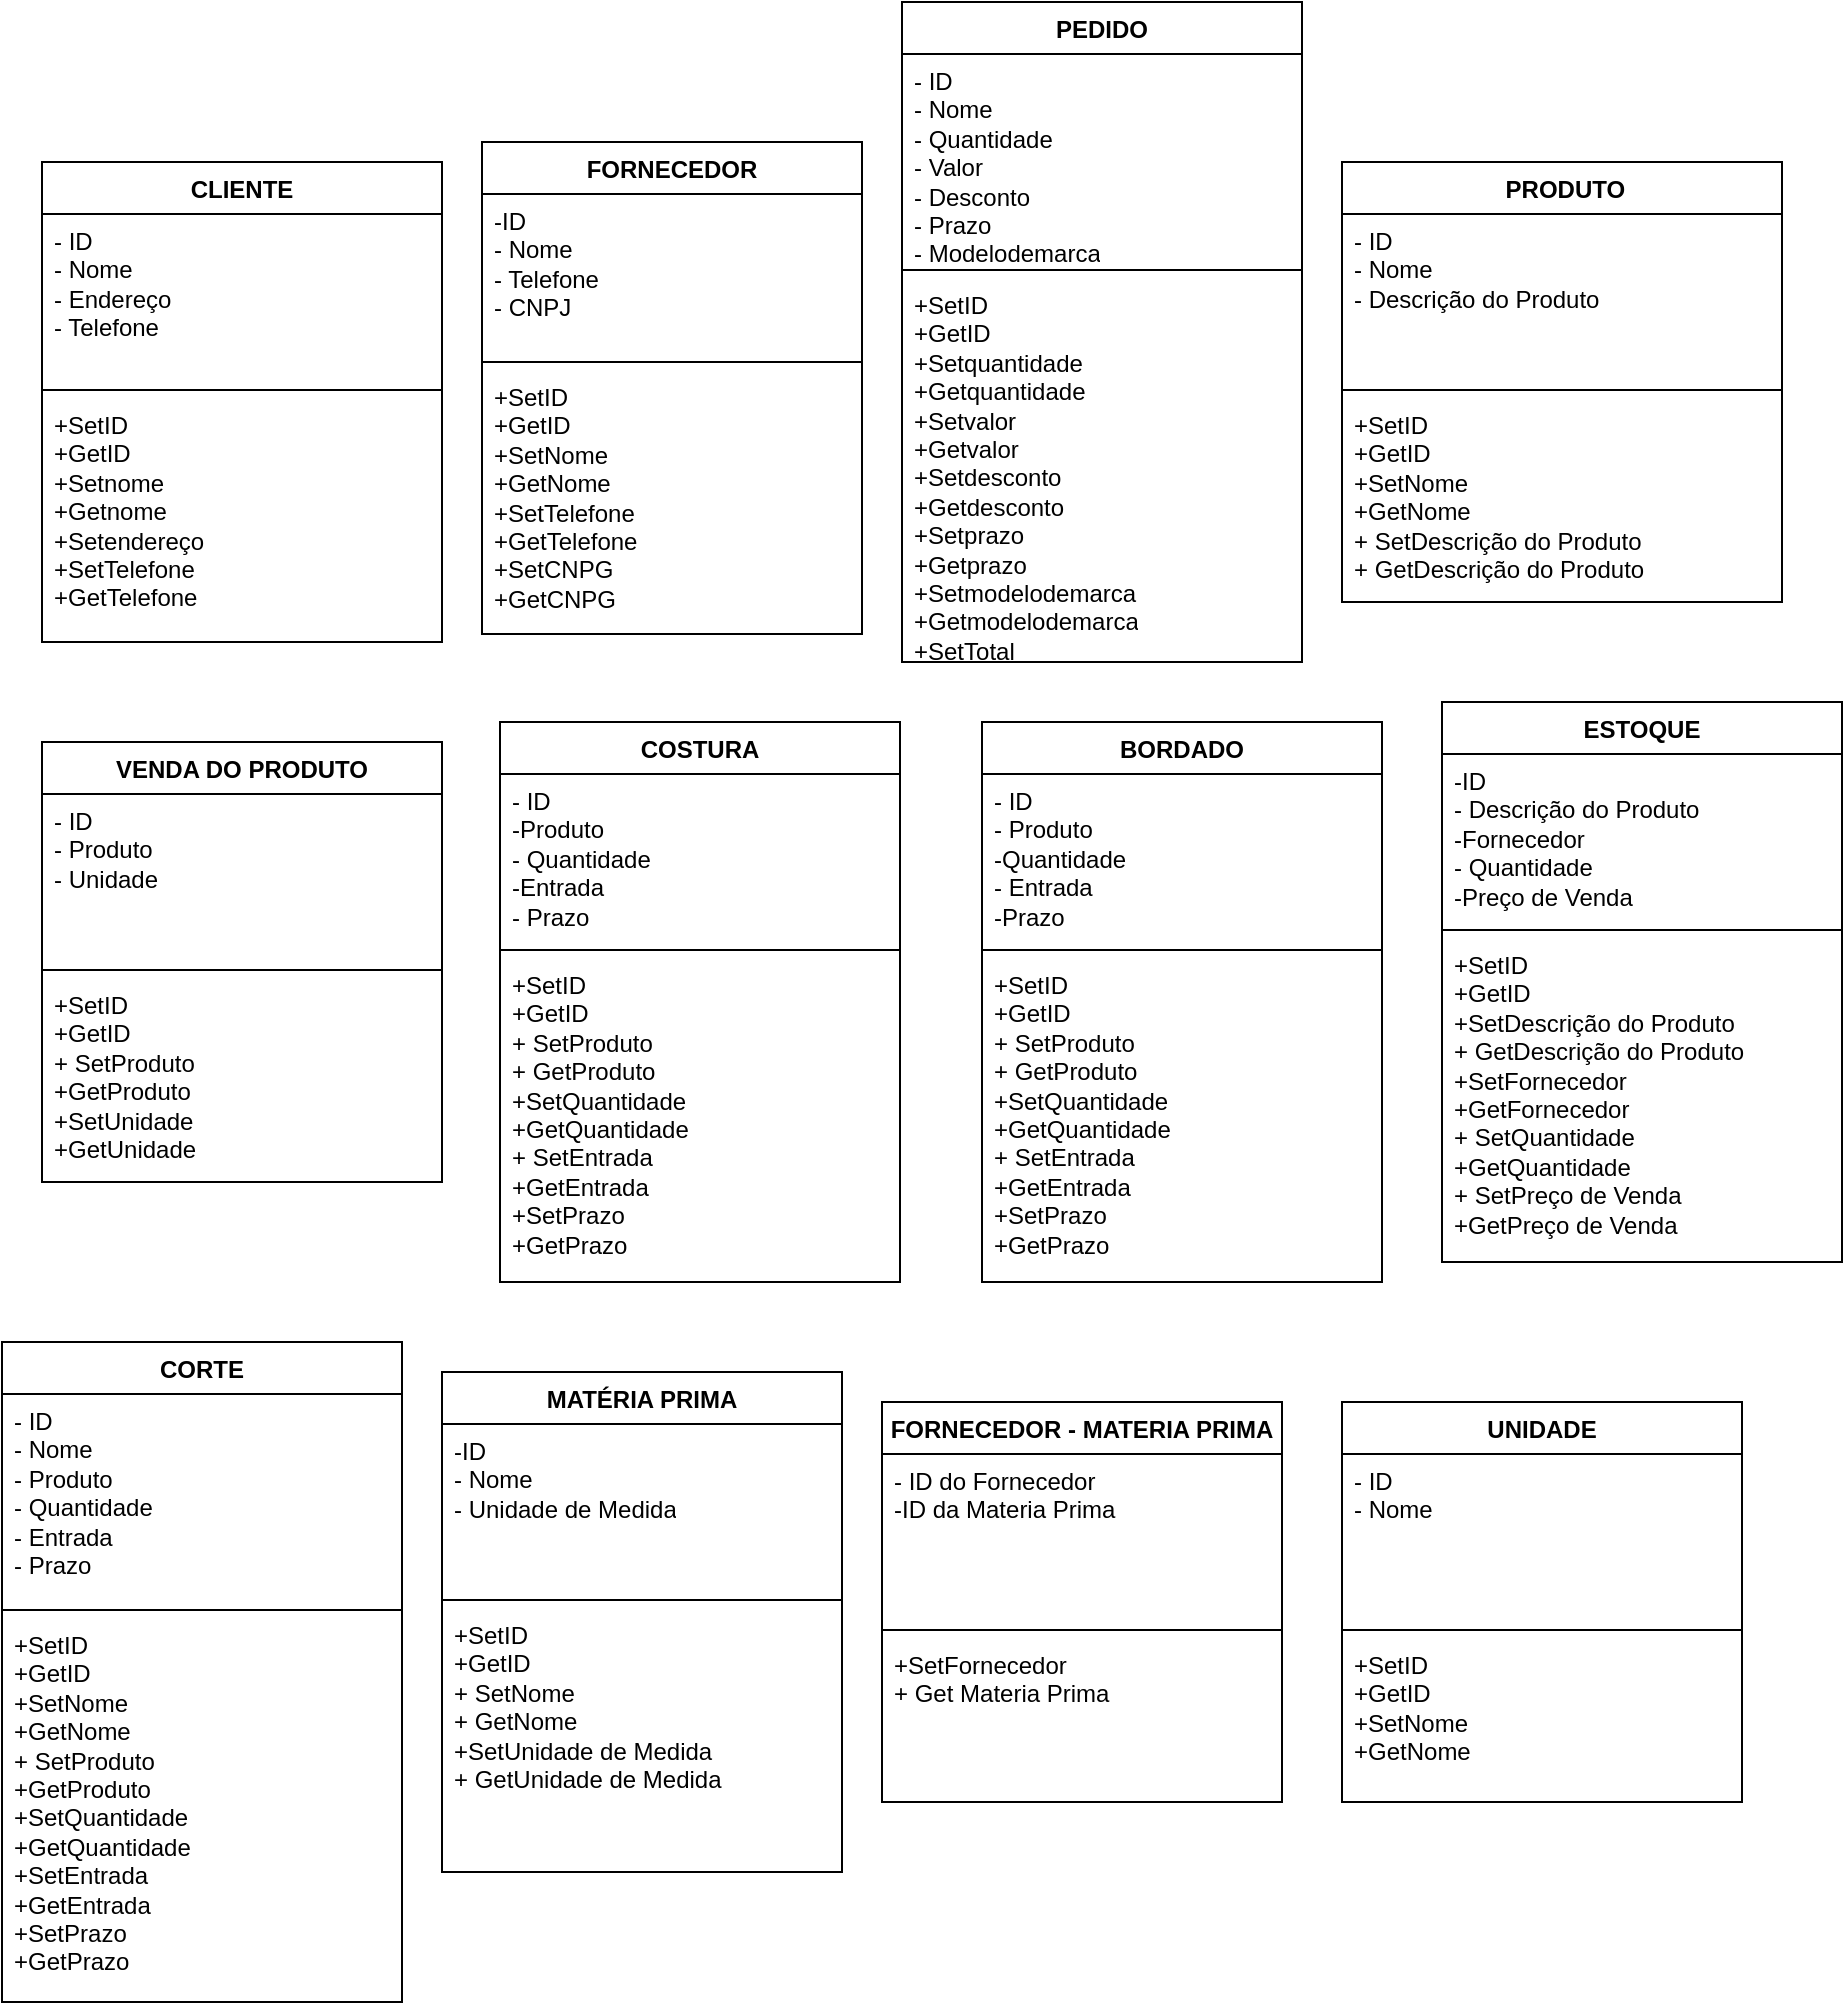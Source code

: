 <mxfile version="24.5.5" type="device">
  <diagram name="Página-1" id="8g5UxwbBV7fBOMAHT_9J">
    <mxGraphModel dx="1434" dy="1951" grid="1" gridSize="10" guides="1" tooltips="1" connect="1" arrows="1" fold="1" page="1" pageScale="1" pageWidth="827" pageHeight="1169" math="0" shadow="0">
      <root>
        <mxCell id="0" />
        <mxCell id="1" parent="0" />
        <mxCell id="SrotFO3bvHfG-XIGQ00X-2" value="CLIENTE" style="swimlane;fontStyle=1;align=center;verticalAlign=top;childLayout=stackLayout;horizontal=1;startSize=26;horizontalStack=0;resizeParent=1;resizeParentMax=0;resizeLast=0;collapsible=1;marginBottom=0;whiteSpace=wrap;html=1;" parent="1" vertex="1">
          <mxGeometry x="80" y="-20" width="200" height="240" as="geometry" />
        </mxCell>
        <mxCell id="SrotFO3bvHfG-XIGQ00X-3" value="- ID&lt;div&gt;- Nome&lt;span style=&quot;background-color: initial;&quot;&gt;&amp;nbsp;&lt;/span&gt;&lt;div&gt;&lt;div&gt;- Endereço&lt;/div&gt;&lt;div&gt;- Telefone&lt;/div&gt;&lt;/div&gt;&lt;/div&gt;" style="text;strokeColor=none;fillColor=none;align=left;verticalAlign=top;spacingLeft=4;spacingRight=4;overflow=hidden;rotatable=0;points=[[0,0.5],[1,0.5]];portConstraint=eastwest;whiteSpace=wrap;html=1;" parent="SrotFO3bvHfG-XIGQ00X-2" vertex="1">
          <mxGeometry y="26" width="200" height="84" as="geometry" />
        </mxCell>
        <mxCell id="SrotFO3bvHfG-XIGQ00X-4" value="" style="line;strokeWidth=1;fillColor=none;align=left;verticalAlign=middle;spacingTop=-1;spacingLeft=3;spacingRight=3;rotatable=0;labelPosition=right;points=[];portConstraint=eastwest;strokeColor=inherit;" parent="SrotFO3bvHfG-XIGQ00X-2" vertex="1">
          <mxGeometry y="110" width="200" height="8" as="geometry" />
        </mxCell>
        <mxCell id="SrotFO3bvHfG-XIGQ00X-5" value="+SetID&lt;div&gt;+GetID&lt;/div&gt;&lt;div&gt;&lt;div&gt;&lt;span style=&quot;background-color: initial;&quot;&gt;+Setnome&lt;/span&gt;&lt;/div&gt;&lt;div&gt;+Getnome&lt;/div&gt;&lt;div&gt;+Setendereço&lt;/div&gt;&lt;div&gt;+SetTelefone&lt;/div&gt;&lt;div&gt;+GetTelefone&lt;/div&gt;&lt;/div&gt;" style="text;strokeColor=none;fillColor=none;align=left;verticalAlign=top;spacingLeft=4;spacingRight=4;overflow=hidden;rotatable=0;points=[[0,0.5],[1,0.5]];portConstraint=eastwest;whiteSpace=wrap;html=1;" parent="SrotFO3bvHfG-XIGQ00X-2" vertex="1">
          <mxGeometry y="118" width="200" height="122" as="geometry" />
        </mxCell>
        <mxCell id="SrotFO3bvHfG-XIGQ00X-6" value="FORNECEDOR" style="swimlane;fontStyle=1;align=center;verticalAlign=top;childLayout=stackLayout;horizontal=1;startSize=26;horizontalStack=0;resizeParent=1;resizeParentMax=0;resizeLast=0;collapsible=1;marginBottom=0;whiteSpace=wrap;html=1;" parent="1" vertex="1">
          <mxGeometry x="300" y="-30" width="190" height="246" as="geometry" />
        </mxCell>
        <mxCell id="SrotFO3bvHfG-XIGQ00X-7" value="-ID&lt;div&gt;- Nome&amp;nbsp;&lt;div&gt;- Telefone&lt;/div&gt;&lt;/div&gt;&lt;div&gt;- CNPJ&lt;/div&gt;" style="text;strokeColor=none;fillColor=none;align=left;verticalAlign=top;spacingLeft=4;spacingRight=4;overflow=hidden;rotatable=0;points=[[0,0.5],[1,0.5]];portConstraint=eastwest;whiteSpace=wrap;html=1;" parent="SrotFO3bvHfG-XIGQ00X-6" vertex="1">
          <mxGeometry y="26" width="190" height="80" as="geometry" />
        </mxCell>
        <mxCell id="SrotFO3bvHfG-XIGQ00X-8" value="" style="line;strokeWidth=1;fillColor=none;align=left;verticalAlign=middle;spacingTop=-1;spacingLeft=3;spacingRight=3;rotatable=0;labelPosition=right;points=[];portConstraint=eastwest;strokeColor=inherit;" parent="SrotFO3bvHfG-XIGQ00X-6" vertex="1">
          <mxGeometry y="106" width="190" height="8" as="geometry" />
        </mxCell>
        <mxCell id="SrotFO3bvHfG-XIGQ00X-9" value="+SetID&lt;div&gt;+GetID&lt;/div&gt;&lt;div&gt;+SetNome&lt;div&gt;+GetNome&lt;/div&gt;&lt;div&gt;+SetTelefone&lt;/div&gt;&lt;div&gt;+GetTelefone&lt;/div&gt;&lt;div&gt;+SetCNPG&lt;/div&gt;&lt;div&gt;+GetCNPG&lt;/div&gt;&lt;/div&gt;" style="text;strokeColor=none;fillColor=none;align=left;verticalAlign=top;spacingLeft=4;spacingRight=4;overflow=hidden;rotatable=0;points=[[0,0.5],[1,0.5]];portConstraint=eastwest;whiteSpace=wrap;html=1;" parent="SrotFO3bvHfG-XIGQ00X-6" vertex="1">
          <mxGeometry y="114" width="190" height="132" as="geometry" />
        </mxCell>
        <mxCell id="SrotFO3bvHfG-XIGQ00X-10" value="PEDIDO" style="swimlane;fontStyle=1;align=center;verticalAlign=top;childLayout=stackLayout;horizontal=1;startSize=26;horizontalStack=0;resizeParent=1;resizeParentMax=0;resizeLast=0;collapsible=1;marginBottom=0;whiteSpace=wrap;html=1;" parent="1" vertex="1">
          <mxGeometry x="510" y="-100" width="200" height="330" as="geometry" />
        </mxCell>
        <mxCell id="SrotFO3bvHfG-XIGQ00X-11" value="&lt;div&gt;&lt;div&gt;- ID&lt;/div&gt;&lt;/div&gt;&lt;div&gt;- Nome&amp;nbsp;&lt;div&gt;- Quantidade&lt;/div&gt;&lt;div&gt;- Valor&lt;/div&gt;&lt;div&gt;- Desconto&lt;/div&gt;&lt;div&gt;- Prazo&lt;/div&gt;&lt;div&gt;- Modelodemarca&lt;/div&gt;&lt;div&gt;-Total&lt;/div&gt;&lt;div&gt;&lt;div&gt;&lt;br&gt;&lt;/div&gt;&lt;div&gt;&lt;br&gt;&lt;/div&gt;&lt;/div&gt;&lt;/div&gt;" style="text;strokeColor=none;fillColor=none;align=left;verticalAlign=top;spacingLeft=4;spacingRight=4;overflow=hidden;rotatable=0;points=[[0,0.5],[1,0.5]];portConstraint=eastwest;whiteSpace=wrap;html=1;" parent="SrotFO3bvHfG-XIGQ00X-10" vertex="1">
          <mxGeometry y="26" width="200" height="104" as="geometry" />
        </mxCell>
        <mxCell id="SrotFO3bvHfG-XIGQ00X-12" value="" style="line;strokeWidth=1;fillColor=none;align=left;verticalAlign=middle;spacingTop=-1;spacingLeft=3;spacingRight=3;rotatable=0;labelPosition=right;points=[];portConstraint=eastwest;strokeColor=inherit;" parent="SrotFO3bvHfG-XIGQ00X-10" vertex="1">
          <mxGeometry y="130" width="200" height="8" as="geometry" />
        </mxCell>
        <mxCell id="SrotFO3bvHfG-XIGQ00X-13" value="+SetID&lt;div&gt;+GetID&lt;/div&gt;&lt;div&gt;+Setquantidade&lt;div&gt;+Getquantidade&lt;/div&gt;&lt;div&gt;+Setvalor&lt;/div&gt;&lt;div&gt;+Getvalor&lt;/div&gt;&lt;div&gt;+Setdesconto&lt;/div&gt;&lt;div&gt;+Getdesconto&lt;/div&gt;&lt;div&gt;+Setprazo&lt;/div&gt;&lt;div&gt;+Getprazo&lt;/div&gt;&lt;div&gt;+Setmodelodemarca&lt;/div&gt;&lt;div&gt;+Getmodelodemarca&lt;/div&gt;&lt;div&gt;+SetTotal&lt;/div&gt;&lt;div&gt;+GetTotal&lt;/div&gt;&lt;div&gt;&lt;br&gt;&lt;/div&gt;&lt;/div&gt;" style="text;strokeColor=none;fillColor=none;align=left;verticalAlign=top;spacingLeft=4;spacingRight=4;overflow=hidden;rotatable=0;points=[[0,0.5],[1,0.5]];portConstraint=eastwest;whiteSpace=wrap;html=1;" parent="SrotFO3bvHfG-XIGQ00X-10" vertex="1">
          <mxGeometry y="138" width="200" height="192" as="geometry" />
        </mxCell>
        <mxCell id="SrotFO3bvHfG-XIGQ00X-20" value="&amp;nbsp;PRODUTO" style="swimlane;fontStyle=1;align=center;verticalAlign=top;childLayout=stackLayout;horizontal=1;startSize=26;horizontalStack=0;resizeParent=1;resizeParentMax=0;resizeLast=0;collapsible=1;marginBottom=0;whiteSpace=wrap;html=1;" parent="1" vertex="1">
          <mxGeometry x="730" y="-20" width="220" height="220" as="geometry" />
        </mxCell>
        <mxCell id="SrotFO3bvHfG-XIGQ00X-21" value="- ID&lt;div&gt;- Nome&lt;/div&gt;&lt;div&gt;- Descrição do Produto&lt;/div&gt;&lt;div&gt;&lt;br&gt;&lt;/div&gt;" style="text;strokeColor=none;fillColor=none;align=left;verticalAlign=top;spacingLeft=4;spacingRight=4;overflow=hidden;rotatable=0;points=[[0,0.5],[1,0.5]];portConstraint=eastwest;whiteSpace=wrap;html=1;" parent="SrotFO3bvHfG-XIGQ00X-20" vertex="1">
          <mxGeometry y="26" width="220" height="84" as="geometry" />
        </mxCell>
        <mxCell id="SrotFO3bvHfG-XIGQ00X-22" value="" style="line;strokeWidth=1;fillColor=none;align=left;verticalAlign=middle;spacingTop=-1;spacingLeft=3;spacingRight=3;rotatable=0;labelPosition=right;points=[];portConstraint=eastwest;strokeColor=inherit;" parent="SrotFO3bvHfG-XIGQ00X-20" vertex="1">
          <mxGeometry y="110" width="220" height="8" as="geometry" />
        </mxCell>
        <mxCell id="SrotFO3bvHfG-XIGQ00X-23" value="+SetID&lt;div&gt;+GetID&lt;/div&gt;&lt;div&gt;+SetNome&lt;div&gt;+GetNome&lt;/div&gt;&lt;div&gt;+ SetDescrição do Produto&lt;/div&gt;&lt;div&gt;+ GetDescrição do Produto&lt;/div&gt;&lt;/div&gt;" style="text;strokeColor=none;fillColor=none;align=left;verticalAlign=top;spacingLeft=4;spacingRight=4;overflow=hidden;rotatable=0;points=[[0,0.5],[1,0.5]];portConstraint=eastwest;whiteSpace=wrap;html=1;" parent="SrotFO3bvHfG-XIGQ00X-20" vertex="1">
          <mxGeometry y="118" width="220" height="102" as="geometry" />
        </mxCell>
        <mxCell id="SrotFO3bvHfG-XIGQ00X-24" value="COSTURA" style="swimlane;fontStyle=1;align=center;verticalAlign=top;childLayout=stackLayout;horizontal=1;startSize=26;horizontalStack=0;resizeParent=1;resizeParentMax=0;resizeLast=0;collapsible=1;marginBottom=0;whiteSpace=wrap;html=1;" parent="1" vertex="1">
          <mxGeometry x="309" y="260" width="200" height="280" as="geometry" />
        </mxCell>
        <mxCell id="SrotFO3bvHfG-XIGQ00X-25" value="- ID&lt;div&gt;-Produto&lt;div&gt;- Quantidade&lt;/div&gt;&lt;div&gt;-Entrada&lt;/div&gt;&lt;div&gt;- Prazo&lt;/div&gt;&lt;/div&gt;" style="text;strokeColor=none;fillColor=none;align=left;verticalAlign=top;spacingLeft=4;spacingRight=4;overflow=hidden;rotatable=0;points=[[0,0.5],[1,0.5]];portConstraint=eastwest;whiteSpace=wrap;html=1;" parent="SrotFO3bvHfG-XIGQ00X-24" vertex="1">
          <mxGeometry y="26" width="200" height="84" as="geometry" />
        </mxCell>
        <mxCell id="SrotFO3bvHfG-XIGQ00X-26" value="" style="line;strokeWidth=1;fillColor=none;align=left;verticalAlign=middle;spacingTop=-1;spacingLeft=3;spacingRight=3;rotatable=0;labelPosition=right;points=[];portConstraint=eastwest;strokeColor=inherit;" parent="SrotFO3bvHfG-XIGQ00X-24" vertex="1">
          <mxGeometry y="110" width="200" height="8" as="geometry" />
        </mxCell>
        <mxCell id="SrotFO3bvHfG-XIGQ00X-27" value="&lt;div&gt;+SetID&lt;/div&gt;&lt;div&gt;+GetID&lt;/div&gt;&lt;div&gt;&lt;div&gt;+ SetProduto&lt;/div&gt;&lt;div&gt;+ GetProduto&lt;/div&gt;&lt;div&gt;+SetQuantidade&lt;/div&gt;&lt;div&gt;+GetQuantidade&lt;/div&gt;&lt;div&gt;+ SetEntrada&lt;/div&gt;&lt;div&gt;+GetEntrada&lt;/div&gt;&lt;div&gt;+SetPrazo&lt;/div&gt;&lt;div&gt;+GetPrazo&lt;/div&gt;&lt;div&gt;&lt;br&gt;&lt;/div&gt;&lt;/div&gt;" style="text;strokeColor=none;fillColor=none;align=left;verticalAlign=top;spacingLeft=4;spacingRight=4;overflow=hidden;rotatable=0;points=[[0,0.5],[1,0.5]];portConstraint=eastwest;whiteSpace=wrap;html=1;" parent="SrotFO3bvHfG-XIGQ00X-24" vertex="1">
          <mxGeometry y="118" width="200" height="162" as="geometry" />
        </mxCell>
        <mxCell id="SrotFO3bvHfG-XIGQ00X-28" value="BORDADO" style="swimlane;fontStyle=1;align=center;verticalAlign=top;childLayout=stackLayout;horizontal=1;startSize=26;horizontalStack=0;resizeParent=1;resizeParentMax=0;resizeLast=0;collapsible=1;marginBottom=0;whiteSpace=wrap;html=1;" parent="1" vertex="1">
          <mxGeometry x="550" y="260" width="200" height="280" as="geometry" />
        </mxCell>
        <mxCell id="SrotFO3bvHfG-XIGQ00X-29" value="- ID&lt;div&gt;-&lt;span style=&quot;background-color: initial;&quot;&gt;&amp;nbsp;Produto&lt;/span&gt;&lt;/div&gt;&lt;div&gt;-Quantidade&lt;/div&gt;&lt;div&gt;- Entrada&lt;/div&gt;&lt;div&gt;-Prazo&lt;/div&gt;" style="text;strokeColor=none;fillColor=none;align=left;verticalAlign=top;spacingLeft=4;spacingRight=4;overflow=hidden;rotatable=0;points=[[0,0.5],[1,0.5]];portConstraint=eastwest;whiteSpace=wrap;html=1;" parent="SrotFO3bvHfG-XIGQ00X-28" vertex="1">
          <mxGeometry y="26" width="200" height="84" as="geometry" />
        </mxCell>
        <mxCell id="SrotFO3bvHfG-XIGQ00X-30" value="" style="line;strokeWidth=1;fillColor=none;align=left;verticalAlign=middle;spacingTop=-1;spacingLeft=3;spacingRight=3;rotatable=0;labelPosition=right;points=[];portConstraint=eastwest;strokeColor=inherit;" parent="SrotFO3bvHfG-XIGQ00X-28" vertex="1">
          <mxGeometry y="110" width="200" height="8" as="geometry" />
        </mxCell>
        <mxCell id="SrotFO3bvHfG-XIGQ00X-31" value="+SetID&lt;div&gt;+GetID&lt;/div&gt;&lt;div&gt;&lt;div&gt;+ SetProduto&lt;/div&gt;&lt;div&gt;+ GetProduto&lt;/div&gt;&lt;div&gt;+SetQuantidade&lt;/div&gt;&lt;div&gt;+GetQuantidade&lt;/div&gt;&lt;div&gt;+ SetEntrada&lt;/div&gt;&lt;div&gt;+GetEntrada&lt;/div&gt;&lt;div&gt;+SetPrazo&lt;/div&gt;&lt;div&gt;+GetPrazo&lt;/div&gt;&lt;div&gt;&lt;br&gt;&lt;/div&gt;&lt;/div&gt;" style="text;strokeColor=none;fillColor=none;align=left;verticalAlign=top;spacingLeft=4;spacingRight=4;overflow=hidden;rotatable=0;points=[[0,0.5],[1,0.5]];portConstraint=eastwest;whiteSpace=wrap;html=1;" parent="SrotFO3bvHfG-XIGQ00X-28" vertex="1">
          <mxGeometry y="118" width="200" height="162" as="geometry" />
        </mxCell>
        <mxCell id="SrotFO3bvHfG-XIGQ00X-33" value="ESTOQUE" style="swimlane;fontStyle=1;align=center;verticalAlign=top;childLayout=stackLayout;horizontal=1;startSize=26;horizontalStack=0;resizeParent=1;resizeParentMax=0;resizeLast=0;collapsible=1;marginBottom=0;whiteSpace=wrap;html=1;" parent="1" vertex="1">
          <mxGeometry x="780" y="250" width="200" height="280" as="geometry" />
        </mxCell>
        <mxCell id="SrotFO3bvHfG-XIGQ00X-34" value="-ID&lt;div&gt;- Descrição do Produto&lt;div&gt;-Fornecedor&lt;/div&gt;&lt;div&gt;- Quantidade&lt;/div&gt;&lt;div&gt;-Preço de Venda&lt;/div&gt;&lt;/div&gt;" style="text;strokeColor=none;fillColor=none;align=left;verticalAlign=top;spacingLeft=4;spacingRight=4;overflow=hidden;rotatable=0;points=[[0,0.5],[1,0.5]];portConstraint=eastwest;whiteSpace=wrap;html=1;" parent="SrotFO3bvHfG-XIGQ00X-33" vertex="1">
          <mxGeometry y="26" width="200" height="84" as="geometry" />
        </mxCell>
        <mxCell id="SrotFO3bvHfG-XIGQ00X-35" value="" style="line;strokeWidth=1;fillColor=none;align=left;verticalAlign=middle;spacingTop=-1;spacingLeft=3;spacingRight=3;rotatable=0;labelPosition=right;points=[];portConstraint=eastwest;strokeColor=inherit;" parent="SrotFO3bvHfG-XIGQ00X-33" vertex="1">
          <mxGeometry y="110" width="200" height="8" as="geometry" />
        </mxCell>
        <mxCell id="SrotFO3bvHfG-XIGQ00X-36" value="+SetID&lt;div&gt;+GetID&lt;/div&gt;&lt;div&gt;+SetDescrição do Produto&lt;div&gt;+ GetDescrição do Produto&lt;/div&gt;&lt;div&gt;+SetFornecedor&lt;/div&gt;&lt;div&gt;+GetFornecedor&lt;/div&gt;&lt;div&gt;+ SetQuantidade&lt;/div&gt;&lt;div&gt;+GetQuantidade&lt;/div&gt;&lt;div&gt;+ SetPreço de Venda&lt;/div&gt;&lt;div&gt;+GetPreço de Venda&lt;/div&gt;&lt;div&gt;&lt;br&gt;&lt;/div&gt;&lt;/div&gt;" style="text;strokeColor=none;fillColor=none;align=left;verticalAlign=top;spacingLeft=4;spacingRight=4;overflow=hidden;rotatable=0;points=[[0,0.5],[1,0.5]];portConstraint=eastwest;whiteSpace=wrap;html=1;" parent="SrotFO3bvHfG-XIGQ00X-33" vertex="1">
          <mxGeometry y="118" width="200" height="162" as="geometry" />
        </mxCell>
        <mxCell id="QxrczpUdm261El3rEVJq-2" value="MATÉRIA PRIMA" style="swimlane;fontStyle=1;align=center;verticalAlign=top;childLayout=stackLayout;horizontal=1;startSize=26;horizontalStack=0;resizeParent=1;resizeParentMax=0;resizeLast=0;collapsible=1;marginBottom=0;whiteSpace=wrap;html=1;" parent="1" vertex="1">
          <mxGeometry x="280" y="585" width="200" height="250" as="geometry" />
        </mxCell>
        <mxCell id="QxrczpUdm261El3rEVJq-3" value="&lt;div&gt;-ID&lt;/div&gt;&lt;div&gt;- Nome&lt;div&gt;- Unidade de Medida&lt;/div&gt;&lt;div&gt;&lt;br&gt;&lt;/div&gt;&lt;/div&gt;" style="text;strokeColor=none;fillColor=none;align=left;verticalAlign=top;spacingLeft=4;spacingRight=4;overflow=hidden;rotatable=0;points=[[0,0.5],[1,0.5]];portConstraint=eastwest;whiteSpace=wrap;html=1;" parent="QxrczpUdm261El3rEVJq-2" vertex="1">
          <mxGeometry y="26" width="200" height="84" as="geometry" />
        </mxCell>
        <mxCell id="QxrczpUdm261El3rEVJq-4" value="" style="line;strokeWidth=1;fillColor=none;align=left;verticalAlign=middle;spacingTop=-1;spacingLeft=3;spacingRight=3;rotatable=0;labelPosition=right;points=[];portConstraint=eastwest;strokeColor=inherit;" parent="QxrczpUdm261El3rEVJq-2" vertex="1">
          <mxGeometry y="110" width="200" height="8" as="geometry" />
        </mxCell>
        <mxCell id="QxrczpUdm261El3rEVJq-5" value="+SetID&lt;div&gt;+GetID&lt;/div&gt;&lt;div&gt;+ SetNome&lt;div&gt;+ GetNome&lt;/div&gt;&lt;div&gt;+SetUnidade de Medida&lt;/div&gt;&lt;div&gt;+ GetUnidade de Medida&lt;/div&gt;&lt;/div&gt;" style="text;strokeColor=none;fillColor=none;align=left;verticalAlign=top;spacingLeft=4;spacingRight=4;overflow=hidden;rotatable=0;points=[[0,0.5],[1,0.5]];portConstraint=eastwest;whiteSpace=wrap;html=1;" parent="QxrczpUdm261El3rEVJq-2" vertex="1">
          <mxGeometry y="118" width="200" height="132" as="geometry" />
        </mxCell>
        <mxCell id="QxrczpUdm261El3rEVJq-6" value="CORTE" style="swimlane;fontStyle=1;align=center;verticalAlign=top;childLayout=stackLayout;horizontal=1;startSize=26;horizontalStack=0;resizeParent=1;resizeParentMax=0;resizeLast=0;collapsible=1;marginBottom=0;whiteSpace=wrap;html=1;" parent="1" vertex="1">
          <mxGeometry x="60" y="570" width="200" height="330" as="geometry" />
        </mxCell>
        <mxCell id="QxrczpUdm261El3rEVJq-7" value="- ID&lt;div&gt;-&lt;span style=&quot;background-color: initial;&quot;&gt;&amp;nbsp;Nome&lt;/span&gt;&lt;/div&gt;&lt;div&gt;&lt;span style=&quot;background-color: initial;&quot;&gt;- Produto&lt;/span&gt;&lt;/div&gt;&lt;div&gt;&lt;span style=&quot;background-color: initial;&quot;&gt;- Quantidade&lt;/span&gt;&lt;/div&gt;&lt;div&gt;&lt;span style=&quot;background-color: initial;&quot;&gt;- Entrada&lt;/span&gt;&lt;/div&gt;&lt;div&gt;- Prazo&lt;/div&gt;" style="text;strokeColor=none;fillColor=none;align=left;verticalAlign=top;spacingLeft=4;spacingRight=4;overflow=hidden;rotatable=0;points=[[0,0.5],[1,0.5]];portConstraint=eastwest;whiteSpace=wrap;html=1;" parent="QxrczpUdm261El3rEVJq-6" vertex="1">
          <mxGeometry y="26" width="200" height="104" as="geometry" />
        </mxCell>
        <mxCell id="QxrczpUdm261El3rEVJq-8" value="" style="line;strokeWidth=1;fillColor=none;align=left;verticalAlign=middle;spacingTop=-1;spacingLeft=3;spacingRight=3;rotatable=0;labelPosition=right;points=[];portConstraint=eastwest;strokeColor=inherit;" parent="QxrczpUdm261El3rEVJq-6" vertex="1">
          <mxGeometry y="130" width="200" height="8" as="geometry" />
        </mxCell>
        <mxCell id="QxrczpUdm261El3rEVJq-9" value="&lt;div&gt;+SetID&lt;/div&gt;&lt;div&gt;+GetID&lt;/div&gt;&lt;div&gt;&lt;div&gt;+SetNome&lt;/div&gt;&lt;div&gt;+GetNome&lt;/div&gt;&lt;div&gt;+ SetProduto&lt;/div&gt;&lt;div&gt;+GetProduto&lt;/div&gt;&lt;div&gt;+SetQuantidade&lt;/div&gt;&lt;div&gt;+GetQuantidade&lt;/div&gt;&lt;div&gt;+SetEntrada&lt;/div&gt;&lt;div&gt;+GetEntrada&lt;/div&gt;&lt;div&gt;+SetPrazo&lt;/div&gt;&lt;div&gt;+GetPrazo&lt;/div&gt;&lt;div&gt;&lt;br&gt;&lt;/div&gt;&lt;/div&gt;" style="text;strokeColor=none;fillColor=none;align=left;verticalAlign=top;spacingLeft=4;spacingRight=4;overflow=hidden;rotatable=0;points=[[0,0.5],[1,0.5]];portConstraint=eastwest;whiteSpace=wrap;html=1;" parent="QxrczpUdm261El3rEVJq-6" vertex="1">
          <mxGeometry y="138" width="200" height="192" as="geometry" />
        </mxCell>
        <mxCell id="QxrczpUdm261El3rEVJq-10" value="VENDA DO PRODUTO" style="swimlane;fontStyle=1;align=center;verticalAlign=top;childLayout=stackLayout;horizontal=1;startSize=26;horizontalStack=0;resizeParent=1;resizeParentMax=0;resizeLast=0;collapsible=1;marginBottom=0;whiteSpace=wrap;html=1;" parent="1" vertex="1">
          <mxGeometry x="80" y="270" width="200" height="220" as="geometry" />
        </mxCell>
        <mxCell id="QxrczpUdm261El3rEVJq-11" value="- ID&lt;div&gt;- Produto&lt;/div&gt;&lt;div&gt;- Unidade&lt;/div&gt;" style="text;strokeColor=none;fillColor=none;align=left;verticalAlign=top;spacingLeft=4;spacingRight=4;overflow=hidden;rotatable=0;points=[[0,0.5],[1,0.5]];portConstraint=eastwest;whiteSpace=wrap;html=1;" parent="QxrczpUdm261El3rEVJq-10" vertex="1">
          <mxGeometry y="26" width="200" height="84" as="geometry" />
        </mxCell>
        <mxCell id="QxrczpUdm261El3rEVJq-12" value="" style="line;strokeWidth=1;fillColor=none;align=left;verticalAlign=middle;spacingTop=-1;spacingLeft=3;spacingRight=3;rotatable=0;labelPosition=right;points=[];portConstraint=eastwest;strokeColor=inherit;" parent="QxrczpUdm261El3rEVJq-10" vertex="1">
          <mxGeometry y="110" width="200" height="8" as="geometry" />
        </mxCell>
        <mxCell id="QxrczpUdm261El3rEVJq-13" value="&lt;div&gt;+SetID&lt;/div&gt;&lt;div&gt;+GetID&lt;/div&gt;&lt;div&gt;+ SetProduto&lt;div&gt;+GetProduto&lt;/div&gt;&lt;div&gt;+SetUnidade&lt;/div&gt;&lt;div&gt;+GetUnidade&lt;/div&gt;&lt;div&gt;&lt;br&gt;&lt;/div&gt;&lt;/div&gt;" style="text;strokeColor=none;fillColor=none;align=left;verticalAlign=top;spacingLeft=4;spacingRight=4;overflow=hidden;rotatable=0;points=[[0,0.5],[1,0.5]];portConstraint=eastwest;whiteSpace=wrap;html=1;" parent="QxrczpUdm261El3rEVJq-10" vertex="1">
          <mxGeometry y="118" width="200" height="102" as="geometry" />
        </mxCell>
        <mxCell id="QxrczpUdm261El3rEVJq-14" value="UNIDADE" style="swimlane;fontStyle=1;align=center;verticalAlign=top;childLayout=stackLayout;horizontal=1;startSize=26;horizontalStack=0;resizeParent=1;resizeParentMax=0;resizeLast=0;collapsible=1;marginBottom=0;whiteSpace=wrap;html=1;" parent="1" vertex="1">
          <mxGeometry x="730" y="600" width="200" height="200" as="geometry" />
        </mxCell>
        <mxCell id="QxrczpUdm261El3rEVJq-15" value="- ID&lt;div&gt;- Nome&lt;/div&gt;&lt;div&gt;&lt;br&gt;&lt;/div&gt;&lt;div&gt;&lt;br&gt;&lt;/div&gt;" style="text;strokeColor=none;fillColor=none;align=left;verticalAlign=top;spacingLeft=4;spacingRight=4;overflow=hidden;rotatable=0;points=[[0,0.5],[1,0.5]];portConstraint=eastwest;whiteSpace=wrap;html=1;" parent="QxrczpUdm261El3rEVJq-14" vertex="1">
          <mxGeometry y="26" width="200" height="84" as="geometry" />
        </mxCell>
        <mxCell id="QxrczpUdm261El3rEVJq-16" value="" style="line;strokeWidth=1;fillColor=none;align=left;verticalAlign=middle;spacingTop=-1;spacingLeft=3;spacingRight=3;rotatable=0;labelPosition=right;points=[];portConstraint=eastwest;strokeColor=inherit;" parent="QxrczpUdm261El3rEVJq-14" vertex="1">
          <mxGeometry y="110" width="200" height="8" as="geometry" />
        </mxCell>
        <mxCell id="QxrczpUdm261El3rEVJq-17" value="+SetID&lt;div&gt;+GetID&lt;/div&gt;&lt;div&gt;+SetNome&lt;div&gt;+GetNome&lt;/div&gt;&lt;div&gt;&lt;br&gt;&lt;/div&gt;&lt;/div&gt;" style="text;strokeColor=none;fillColor=none;align=left;verticalAlign=top;spacingLeft=4;spacingRight=4;overflow=hidden;rotatable=0;points=[[0,0.5],[1,0.5]];portConstraint=eastwest;whiteSpace=wrap;html=1;" parent="QxrczpUdm261El3rEVJq-14" vertex="1">
          <mxGeometry y="118" width="200" height="82" as="geometry" />
        </mxCell>
        <mxCell id="7uJnWMThru9if3pz3BJD-2" value="FORNECEDOR - MATERIA PRIMA" style="swimlane;fontStyle=1;align=center;verticalAlign=top;childLayout=stackLayout;horizontal=1;startSize=26;horizontalStack=0;resizeParent=1;resizeParentMax=0;resizeLast=0;collapsible=1;marginBottom=0;whiteSpace=wrap;html=1;" vertex="1" parent="1">
          <mxGeometry x="500" y="600" width="200" height="200" as="geometry" />
        </mxCell>
        <mxCell id="7uJnWMThru9if3pz3BJD-3" value="- ID do Fornecedor&lt;div&gt;-ID da Materia Prima&lt;/div&gt;" style="text;strokeColor=none;fillColor=none;align=left;verticalAlign=top;spacingLeft=4;spacingRight=4;overflow=hidden;rotatable=0;points=[[0,0.5],[1,0.5]];portConstraint=eastwest;whiteSpace=wrap;html=1;" vertex="1" parent="7uJnWMThru9if3pz3BJD-2">
          <mxGeometry y="26" width="200" height="84" as="geometry" />
        </mxCell>
        <mxCell id="7uJnWMThru9if3pz3BJD-4" value="" style="line;strokeWidth=1;fillColor=none;align=left;verticalAlign=middle;spacingTop=-1;spacingLeft=3;spacingRight=3;rotatable=0;labelPosition=right;points=[];portConstraint=eastwest;strokeColor=inherit;" vertex="1" parent="7uJnWMThru9if3pz3BJD-2">
          <mxGeometry y="110" width="200" height="8" as="geometry" />
        </mxCell>
        <mxCell id="7uJnWMThru9if3pz3BJD-5" value="&lt;div&gt;&lt;div&gt;+SetFornecedor&lt;/div&gt;&lt;/div&gt;&lt;div&gt;+ Get Materia Prima&lt;/div&gt;" style="text;strokeColor=none;fillColor=none;align=left;verticalAlign=top;spacingLeft=4;spacingRight=4;overflow=hidden;rotatable=0;points=[[0,0.5],[1,0.5]];portConstraint=eastwest;whiteSpace=wrap;html=1;" vertex="1" parent="7uJnWMThru9if3pz3BJD-2">
          <mxGeometry y="118" width="200" height="82" as="geometry" />
        </mxCell>
      </root>
    </mxGraphModel>
  </diagram>
</mxfile>

